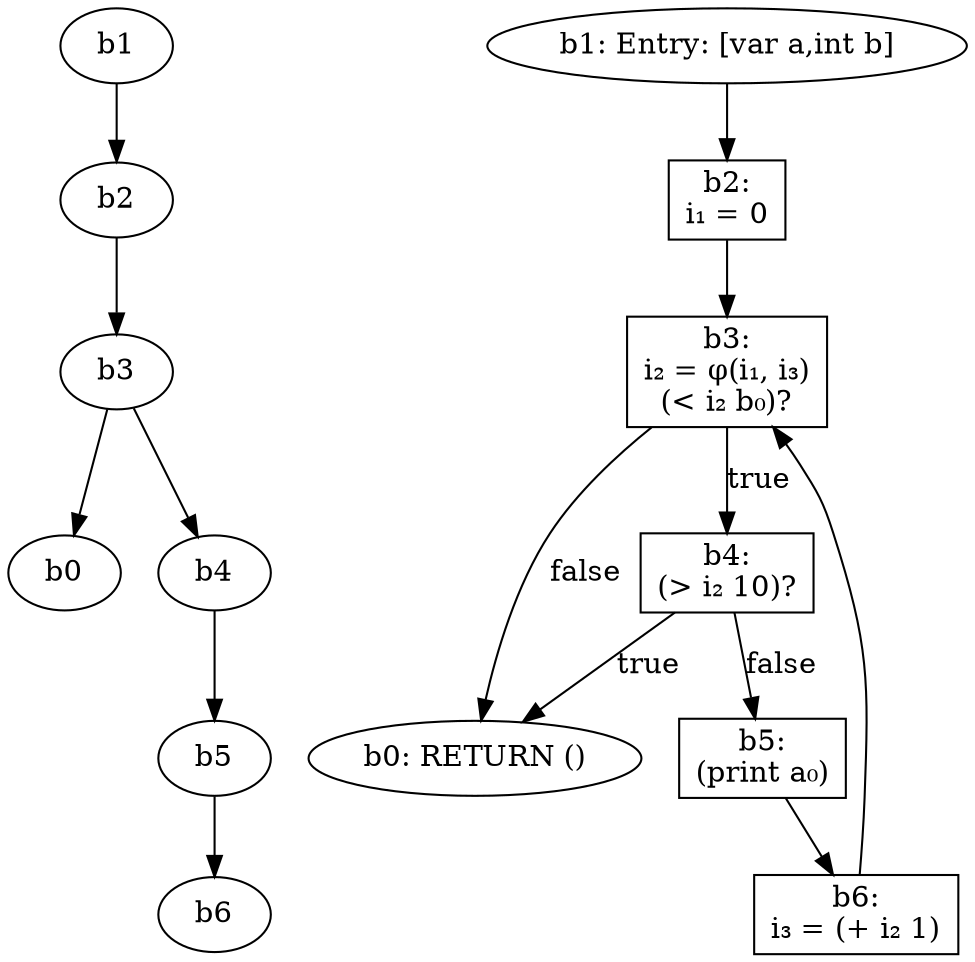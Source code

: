 digraph g {
  d0 [label=b0];
  d3 -> d0;
  b0 [label="b0: RETURN ()"];
  d1 [label=b1];
  b1 [label="b1: Entry: [var a,int b]"];
  b1 -> b2;
  d2 [label=b2];
  d1 -> d2;
  b3 [shape=box, label="b3:\ni₂ = φ(i₁, i₃)\n(< i₂ b₀)?"];
  b3 -> b4 [label=true];
  b3 -> b0 [label=false];
  d3 [label=b3];
  d2 -> d3;
  b2 [shape=box, label="b2:\ni₁ = 0"];
  b2 -> b3;
  d4 [label=b4];
  d3 -> d4;
  b4 [shape=box, label="b4:\n(> i₂ 10)?"];
  b4 -> b0 [label=true];
  b4 -> b5 [label=false];
  d5 [label=b5];
  d4 -> d5;
  b5 [shape=box, label="b5:\n(print a₀)"];
  b5 -> b6;
  d6 [label=b6];
  d5 -> d6;
  b6 [shape=box, label="b6:\ni₃ = (+ i₂ 1)"];
  b6 -> b3;
}
